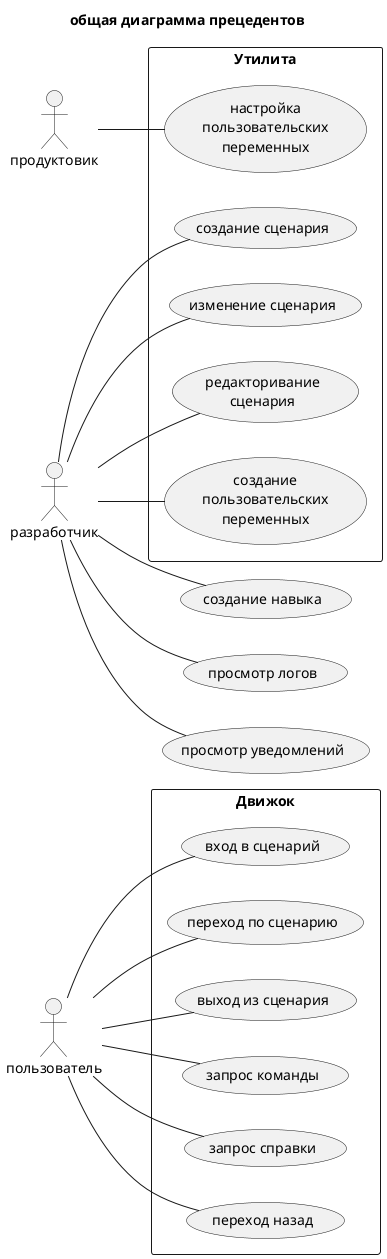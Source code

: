 @startuml

left to right direction

title: общая диаграмма прецедентов

actor пользователь as user
actor продуктовик as owner
actor разработчик as coder

rectangle Движок {
    usecase "вход в сценарий" as start_flow
    usecase "переход по сценарию" as flow_step
    usecase "выход из сценария" as exit_flow

    usecase "запрос команды" as subflow
    usecase "запрос справки" as help
    usecase "переход назад" as step_back
}

usecase "создание навыка" as create_skill
usecase "просмотр логов" as view_log
usecase "просмотр уведомлений" as view_messages

rectangle Утилита {
'    usecase "автоматическое\nтестирование\nсценария" as testing
    usecase "создание сценария" as create_flow
    usecase "изменение сценария" as refresh_flow
    usecase "редакторивание\nсценария" as edit_flow

    usecase "настройка\nпользовательских\nпеременных" as edit_config
    usecase "создание\nпользовательских\nпеременных" as create_config
}

user -- start_flow
user -- flow_step
user -- exit_flow

user -- subflow
user -- help
user -- step_back

coder -- create_skill
coder -- view_log
coder -- view_messages
'coder -- testing

coder -- create_flow
coder -- edit_flow
coder -- refresh_flow

coder -- create_config
owner -- edit_config

@enduml